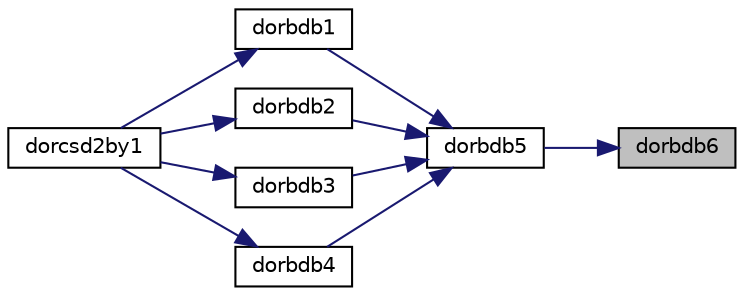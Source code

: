 digraph "dorbdb6"
{
 // LATEX_PDF_SIZE
  edge [fontname="Helvetica",fontsize="10",labelfontname="Helvetica",labelfontsize="10"];
  node [fontname="Helvetica",fontsize="10",shape=record];
  rankdir="RL";
  Node1 [label="dorbdb6",height=0.2,width=0.4,color="black", fillcolor="grey75", style="filled", fontcolor="black",tooltip="DORBDB6"];
  Node1 -> Node2 [dir="back",color="midnightblue",fontsize="10",style="solid",fontname="Helvetica"];
  Node2 [label="dorbdb5",height=0.2,width=0.4,color="black", fillcolor="white", style="filled",URL="$dorbdb5_8f.html#a2260c74eafdaa0854b18c2b244dc34bb",tooltip="DORBDB5"];
  Node2 -> Node3 [dir="back",color="midnightblue",fontsize="10",style="solid",fontname="Helvetica"];
  Node3 [label="dorbdb1",height=0.2,width=0.4,color="black", fillcolor="white", style="filled",URL="$dorbdb1_8f.html#aee477a72f6dab0750af1848d69dd778f",tooltip="DORBDB1"];
  Node3 -> Node4 [dir="back",color="midnightblue",fontsize="10",style="solid",fontname="Helvetica"];
  Node4 [label="dorcsd2by1",height=0.2,width=0.4,color="black", fillcolor="white", style="filled",URL="$dorcsd2by1_8f.html#ae1a7eecbb70baaeb096a481052750f63",tooltip="DORCSD2BY1"];
  Node2 -> Node5 [dir="back",color="midnightblue",fontsize="10",style="solid",fontname="Helvetica"];
  Node5 [label="dorbdb2",height=0.2,width=0.4,color="black", fillcolor="white", style="filled",URL="$dorbdb2_8f.html#a9febc8d8fd222f5e37362bf2203a01fa",tooltip="DORBDB2"];
  Node5 -> Node4 [dir="back",color="midnightblue",fontsize="10",style="solid",fontname="Helvetica"];
  Node2 -> Node6 [dir="back",color="midnightblue",fontsize="10",style="solid",fontname="Helvetica"];
  Node6 [label="dorbdb3",height=0.2,width=0.4,color="black", fillcolor="white", style="filled",URL="$dorbdb3_8f.html#a5d6757aa3301d93a64e734114510da2a",tooltip="DORBDB3"];
  Node6 -> Node4 [dir="back",color="midnightblue",fontsize="10",style="solid",fontname="Helvetica"];
  Node2 -> Node7 [dir="back",color="midnightblue",fontsize="10",style="solid",fontname="Helvetica"];
  Node7 [label="dorbdb4",height=0.2,width=0.4,color="black", fillcolor="white", style="filled",URL="$dorbdb4_8f.html#aa0e7502d397f098169595d832bddd54c",tooltip="DORBDB4"];
  Node7 -> Node4 [dir="back",color="midnightblue",fontsize="10",style="solid",fontname="Helvetica"];
}

